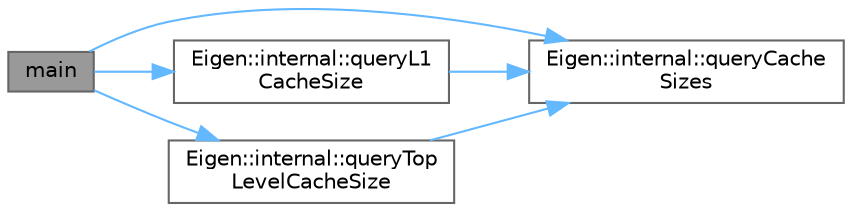 digraph "main"
{
 // LATEX_PDF_SIZE
  bgcolor="transparent";
  edge [fontname=Helvetica,fontsize=10,labelfontname=Helvetica,labelfontsize=10];
  node [fontname=Helvetica,fontsize=10,shape=box,height=0.2,width=0.4];
  rankdir="LR";
  Node1 [id="Node000001",label="main",height=0.2,width=0.4,color="gray40", fillcolor="grey60", style="filled", fontcolor="black",tooltip=" "];
  Node1 -> Node2 [id="edge6_Node000001_Node000002",color="steelblue1",style="solid",tooltip=" "];
  Node2 [id="Node000002",label="Eigen::internal::queryCache\lSizes",height=0.2,width=0.4,color="grey40", fillcolor="white", style="filled",URL="$namespace_eigen_1_1internal.html#a3a3f70166790e15844d6b9804f84f952",tooltip=" "];
  Node1 -> Node3 [id="edge7_Node000001_Node000003",color="steelblue1",style="solid",tooltip=" "];
  Node3 [id="Node000003",label="Eigen::internal::queryL1\lCacheSize",height=0.2,width=0.4,color="grey40", fillcolor="white", style="filled",URL="$namespace_eigen_1_1internal.html#abc24477d9f0a7445aa8ece2b5b7a0b7b",tooltip=" "];
  Node3 -> Node2 [id="edge8_Node000003_Node000002",color="steelblue1",style="solid",tooltip=" "];
  Node1 -> Node4 [id="edge9_Node000001_Node000004",color="steelblue1",style="solid",tooltip=" "];
  Node4 [id="Node000004",label="Eigen::internal::queryTop\lLevelCacheSize",height=0.2,width=0.4,color="grey40", fillcolor="white", style="filled",URL="$namespace_eigen_1_1internal.html#ab12a6ee511234693252cf02dfef07899",tooltip=" "];
  Node4 -> Node2 [id="edge10_Node000004_Node000002",color="steelblue1",style="solid",tooltip=" "];
}
